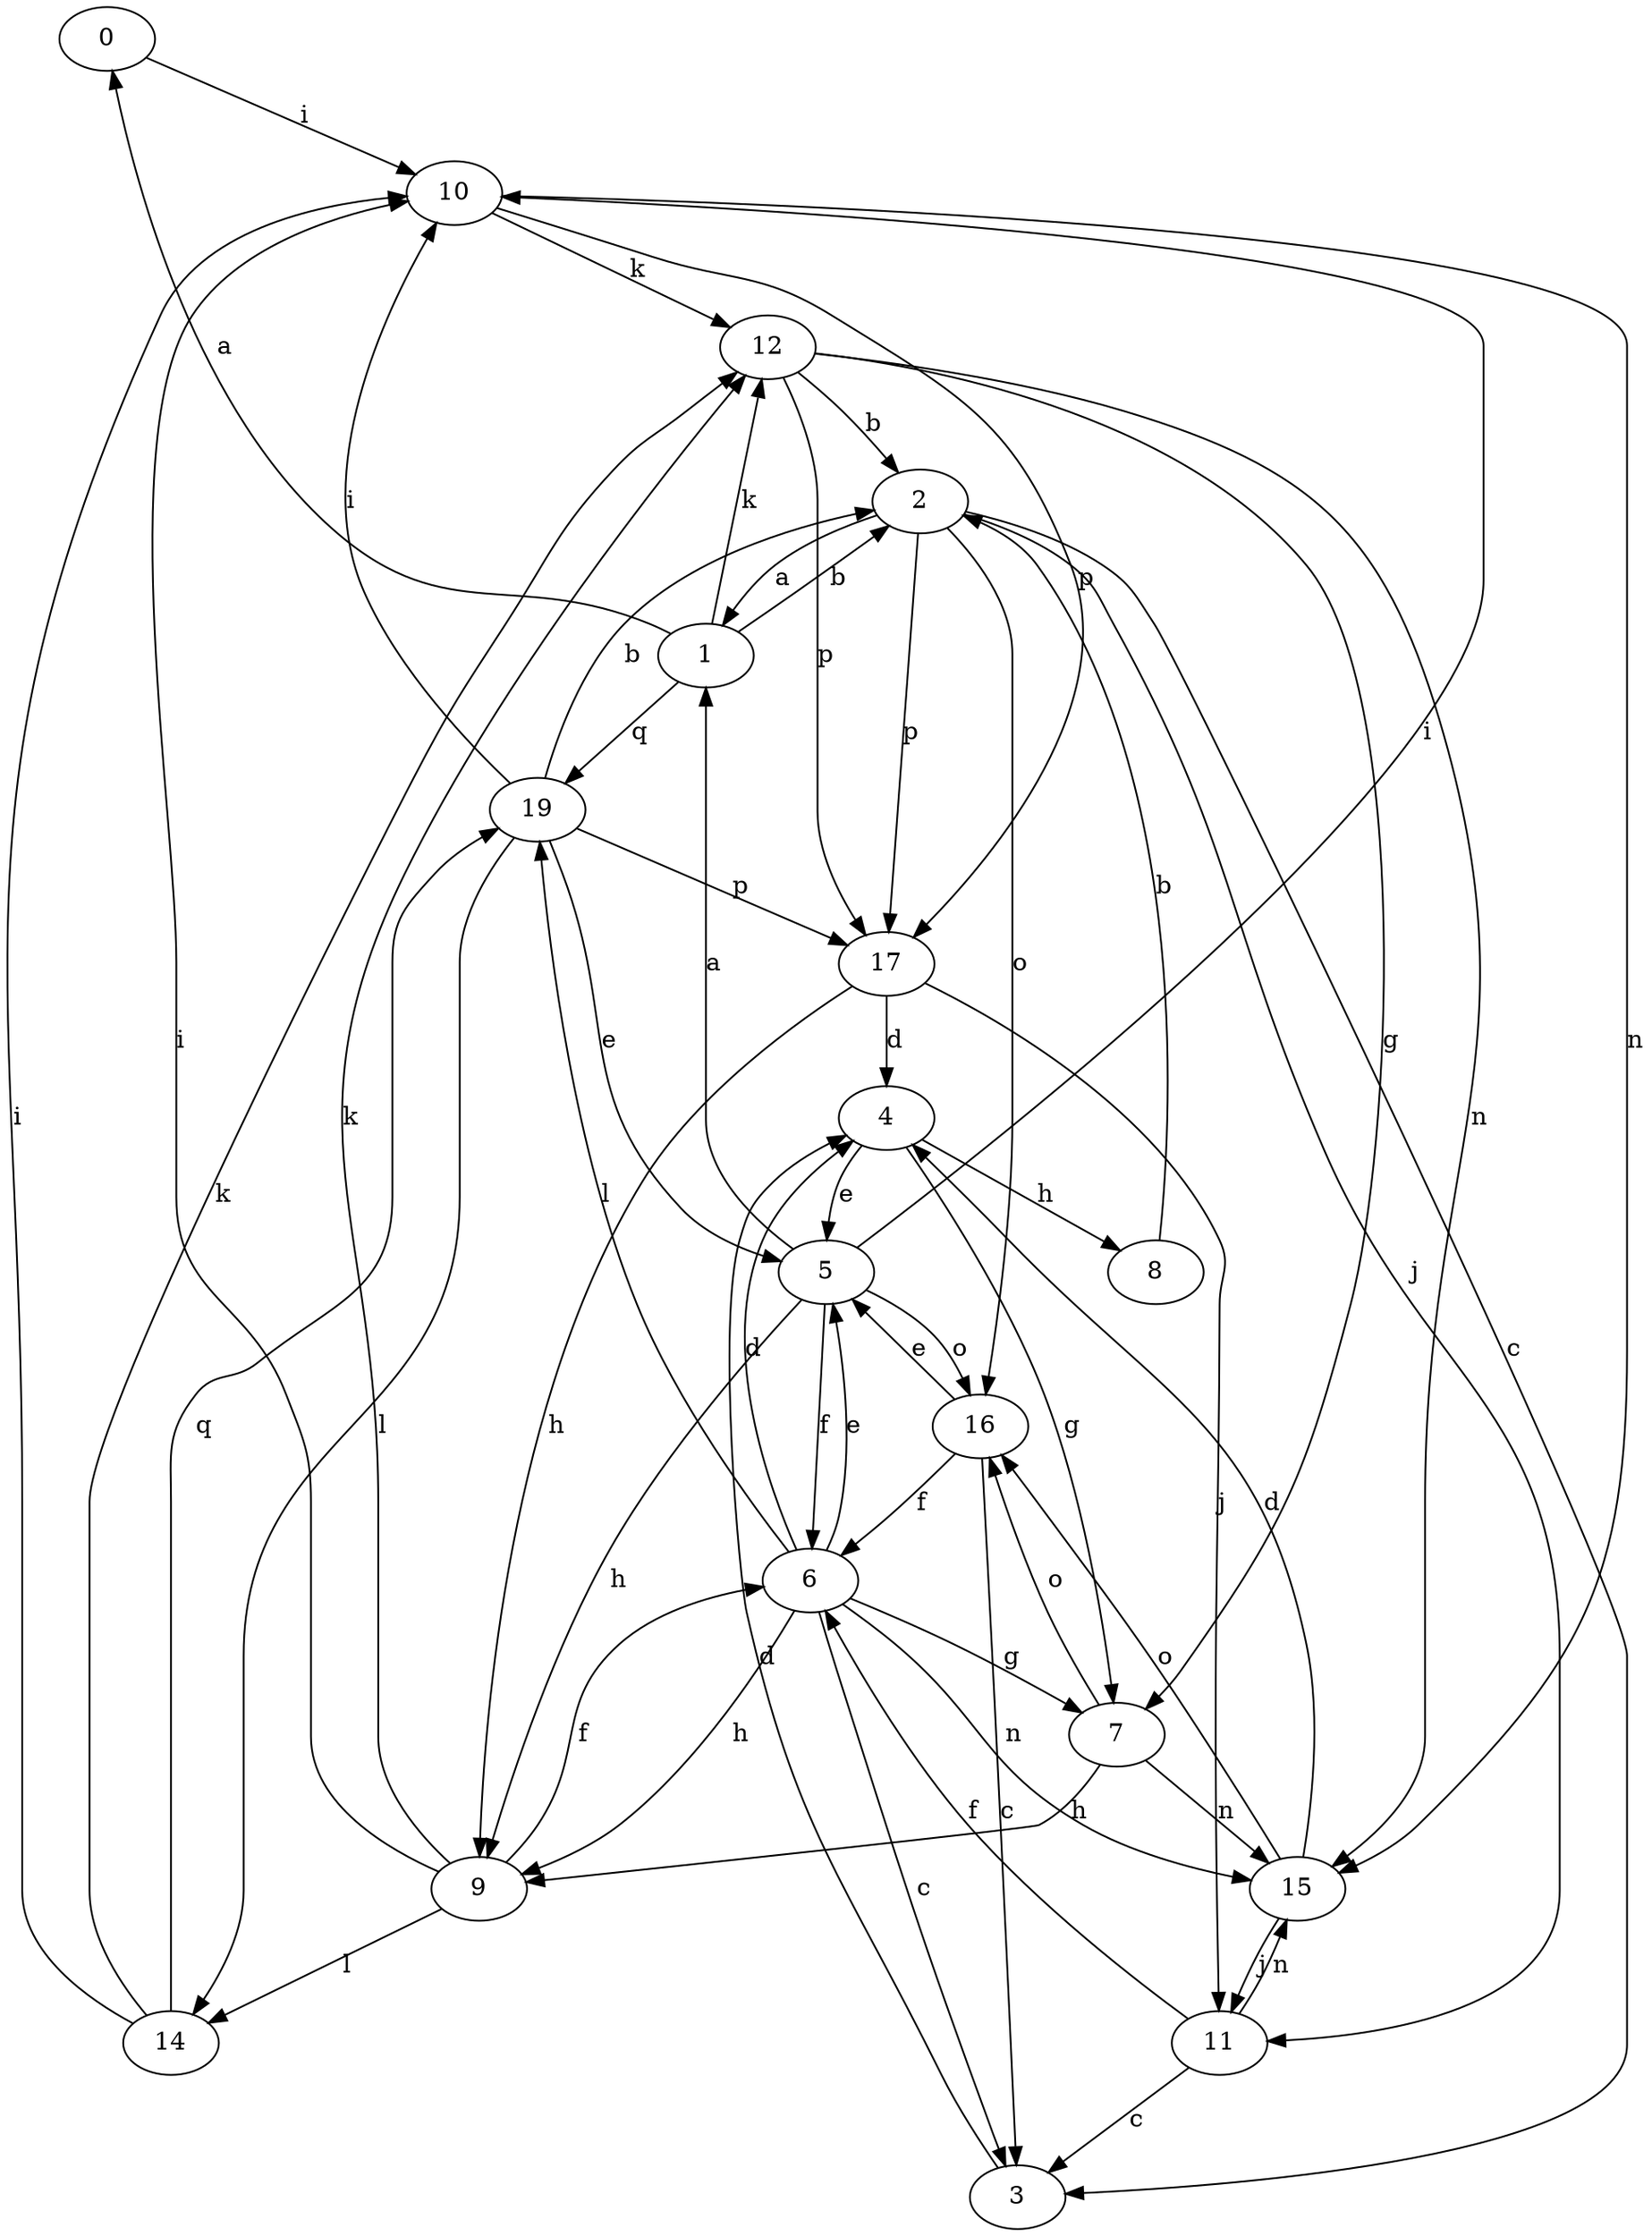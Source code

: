 strict digraph  {
0;
1;
2;
3;
4;
5;
6;
7;
8;
9;
10;
11;
12;
14;
15;
16;
17;
19;
0 -> 10  [label=i];
1 -> 0  [label=a];
1 -> 2  [label=b];
1 -> 12  [label=k];
1 -> 19  [label=q];
2 -> 1  [label=a];
2 -> 3  [label=c];
2 -> 11  [label=j];
2 -> 16  [label=o];
2 -> 17  [label=p];
3 -> 4  [label=d];
4 -> 5  [label=e];
4 -> 7  [label=g];
4 -> 8  [label=h];
5 -> 1  [label=a];
5 -> 6  [label=f];
5 -> 9  [label=h];
5 -> 10  [label=i];
5 -> 16  [label=o];
6 -> 3  [label=c];
6 -> 4  [label=d];
6 -> 5  [label=e];
6 -> 7  [label=g];
6 -> 9  [label=h];
6 -> 15  [label=n];
6 -> 19  [label=l];
7 -> 9  [label=h];
7 -> 15  [label=n];
7 -> 16  [label=o];
8 -> 2  [label=b];
9 -> 6  [label=f];
9 -> 10  [label=i];
9 -> 12  [label=k];
9 -> 14  [label=l];
10 -> 12  [label=k];
10 -> 15  [label=n];
10 -> 17  [label=p];
11 -> 3  [label=c];
11 -> 6  [label=f];
11 -> 15  [label=n];
12 -> 2  [label=b];
12 -> 7  [label=g];
12 -> 15  [label=n];
12 -> 17  [label=p];
14 -> 10  [label=i];
14 -> 12  [label=k];
14 -> 19  [label=q];
15 -> 4  [label=d];
15 -> 11  [label=j];
15 -> 16  [label=o];
16 -> 3  [label=c];
16 -> 5  [label=e];
16 -> 6  [label=f];
17 -> 4  [label=d];
17 -> 9  [label=h];
17 -> 11  [label=j];
19 -> 2  [label=b];
19 -> 5  [label=e];
19 -> 10  [label=i];
19 -> 14  [label=l];
19 -> 17  [label=p];
}
